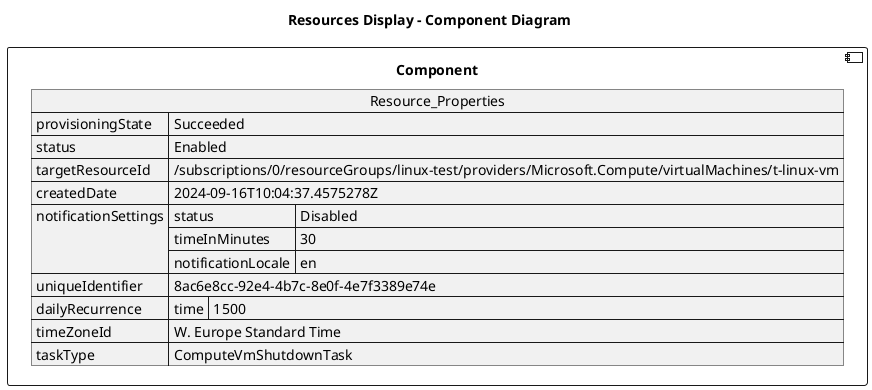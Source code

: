 @startuml

title Resources Display - Component Diagram

component Component {

json  Resource_Properties {
  "provisioningState": "Succeeded",
  "status": "Enabled",
  "targetResourceId": "/subscriptions/0/resourceGroups/linux-test/providers/Microsoft.Compute/virtualMachines/t-linux-vm",
  "createdDate": "2024-09-16T10:04:37.4575278Z",
  "notificationSettings": {
    "status": "Disabled",
    "timeInMinutes": 30,
    "notificationLocale": "en"
  },
  "uniqueIdentifier": "8ac6e8cc-92e4-4b7c-8e0f-4e7f3389e74e",
  "dailyRecurrence": {
    "time": "1500"
  },
  "timeZoneId": "W. Europe Standard Time",
  "taskType": "ComputeVmShutdownTask"
}
}
@enduml
